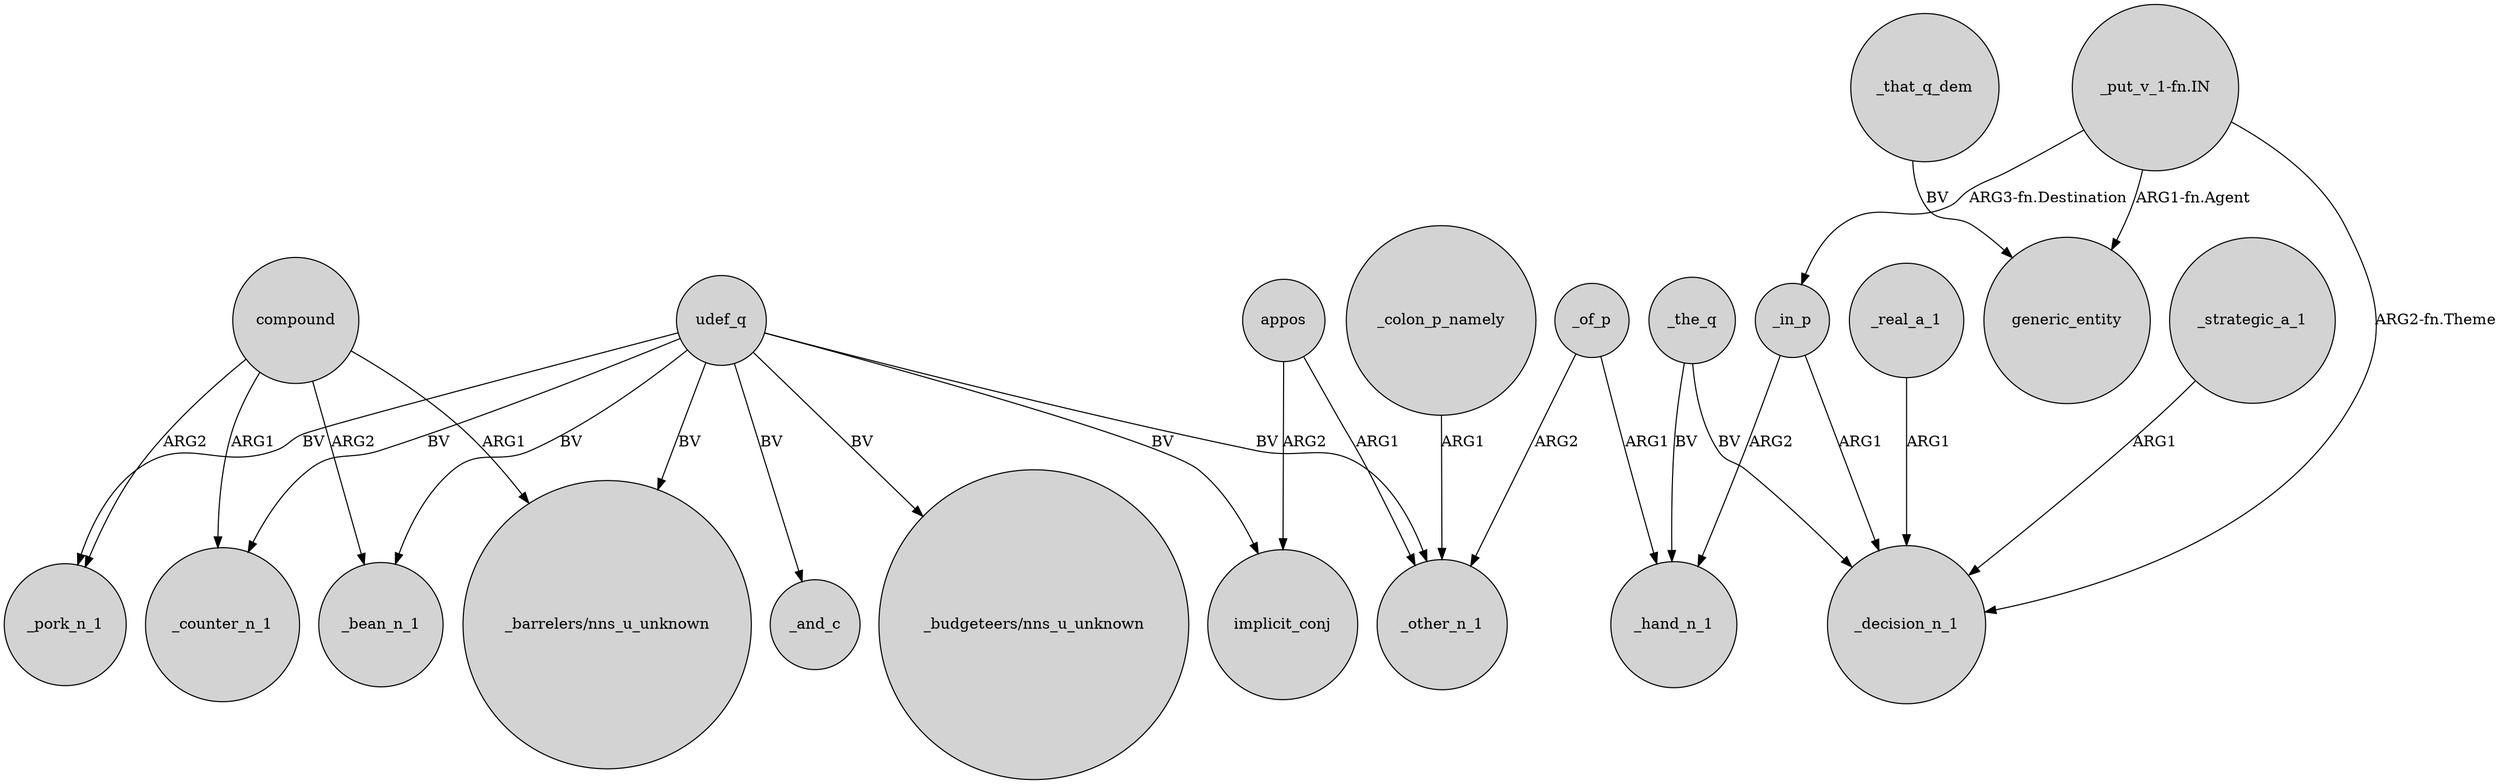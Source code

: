 digraph {
	node [shape=circle style=filled]
	udef_q -> _pork_n_1 [label=BV]
	"_put_v_1-fn.IN" -> generic_entity [label="ARG1-fn.Agent"]
	_that_q_dem -> generic_entity [label=BV]
	"_put_v_1-fn.IN" -> _decision_n_1 [label="ARG2-fn.Theme"]
	udef_q -> _counter_n_1 [label=BV]
	"_put_v_1-fn.IN" -> _in_p [label="ARG3-fn.Destination"]
	_in_p -> _hand_n_1 [label=ARG2]
	_the_q -> _decision_n_1 [label=BV]
	udef_q -> _bean_n_1 [label=BV]
	appos -> implicit_conj [label=ARG2]
	udef_q -> implicit_conj [label=BV]
	_colon_p_namely -> _other_n_1 [label=ARG1]
	compound -> _pork_n_1 [label=ARG2]
	_the_q -> _hand_n_1 [label=BV]
	compound -> "_barrelers/nns_u_unknown" [label=ARG1]
	udef_q -> _other_n_1 [label=BV]
	compound -> _bean_n_1 [label=ARG2]
	_in_p -> _decision_n_1 [label=ARG1]
	_of_p -> _hand_n_1 [label=ARG1]
	_real_a_1 -> _decision_n_1 [label=ARG1]
	_of_p -> _other_n_1 [label=ARG2]
	udef_q -> _and_c [label=BV]
	_strategic_a_1 -> _decision_n_1 [label=ARG1]
	udef_q -> "_barrelers/nns_u_unknown" [label=BV]
	appos -> _other_n_1 [label=ARG1]
	compound -> _counter_n_1 [label=ARG1]
	udef_q -> "_budgeteers/nns_u_unknown" [label=BV]
}
